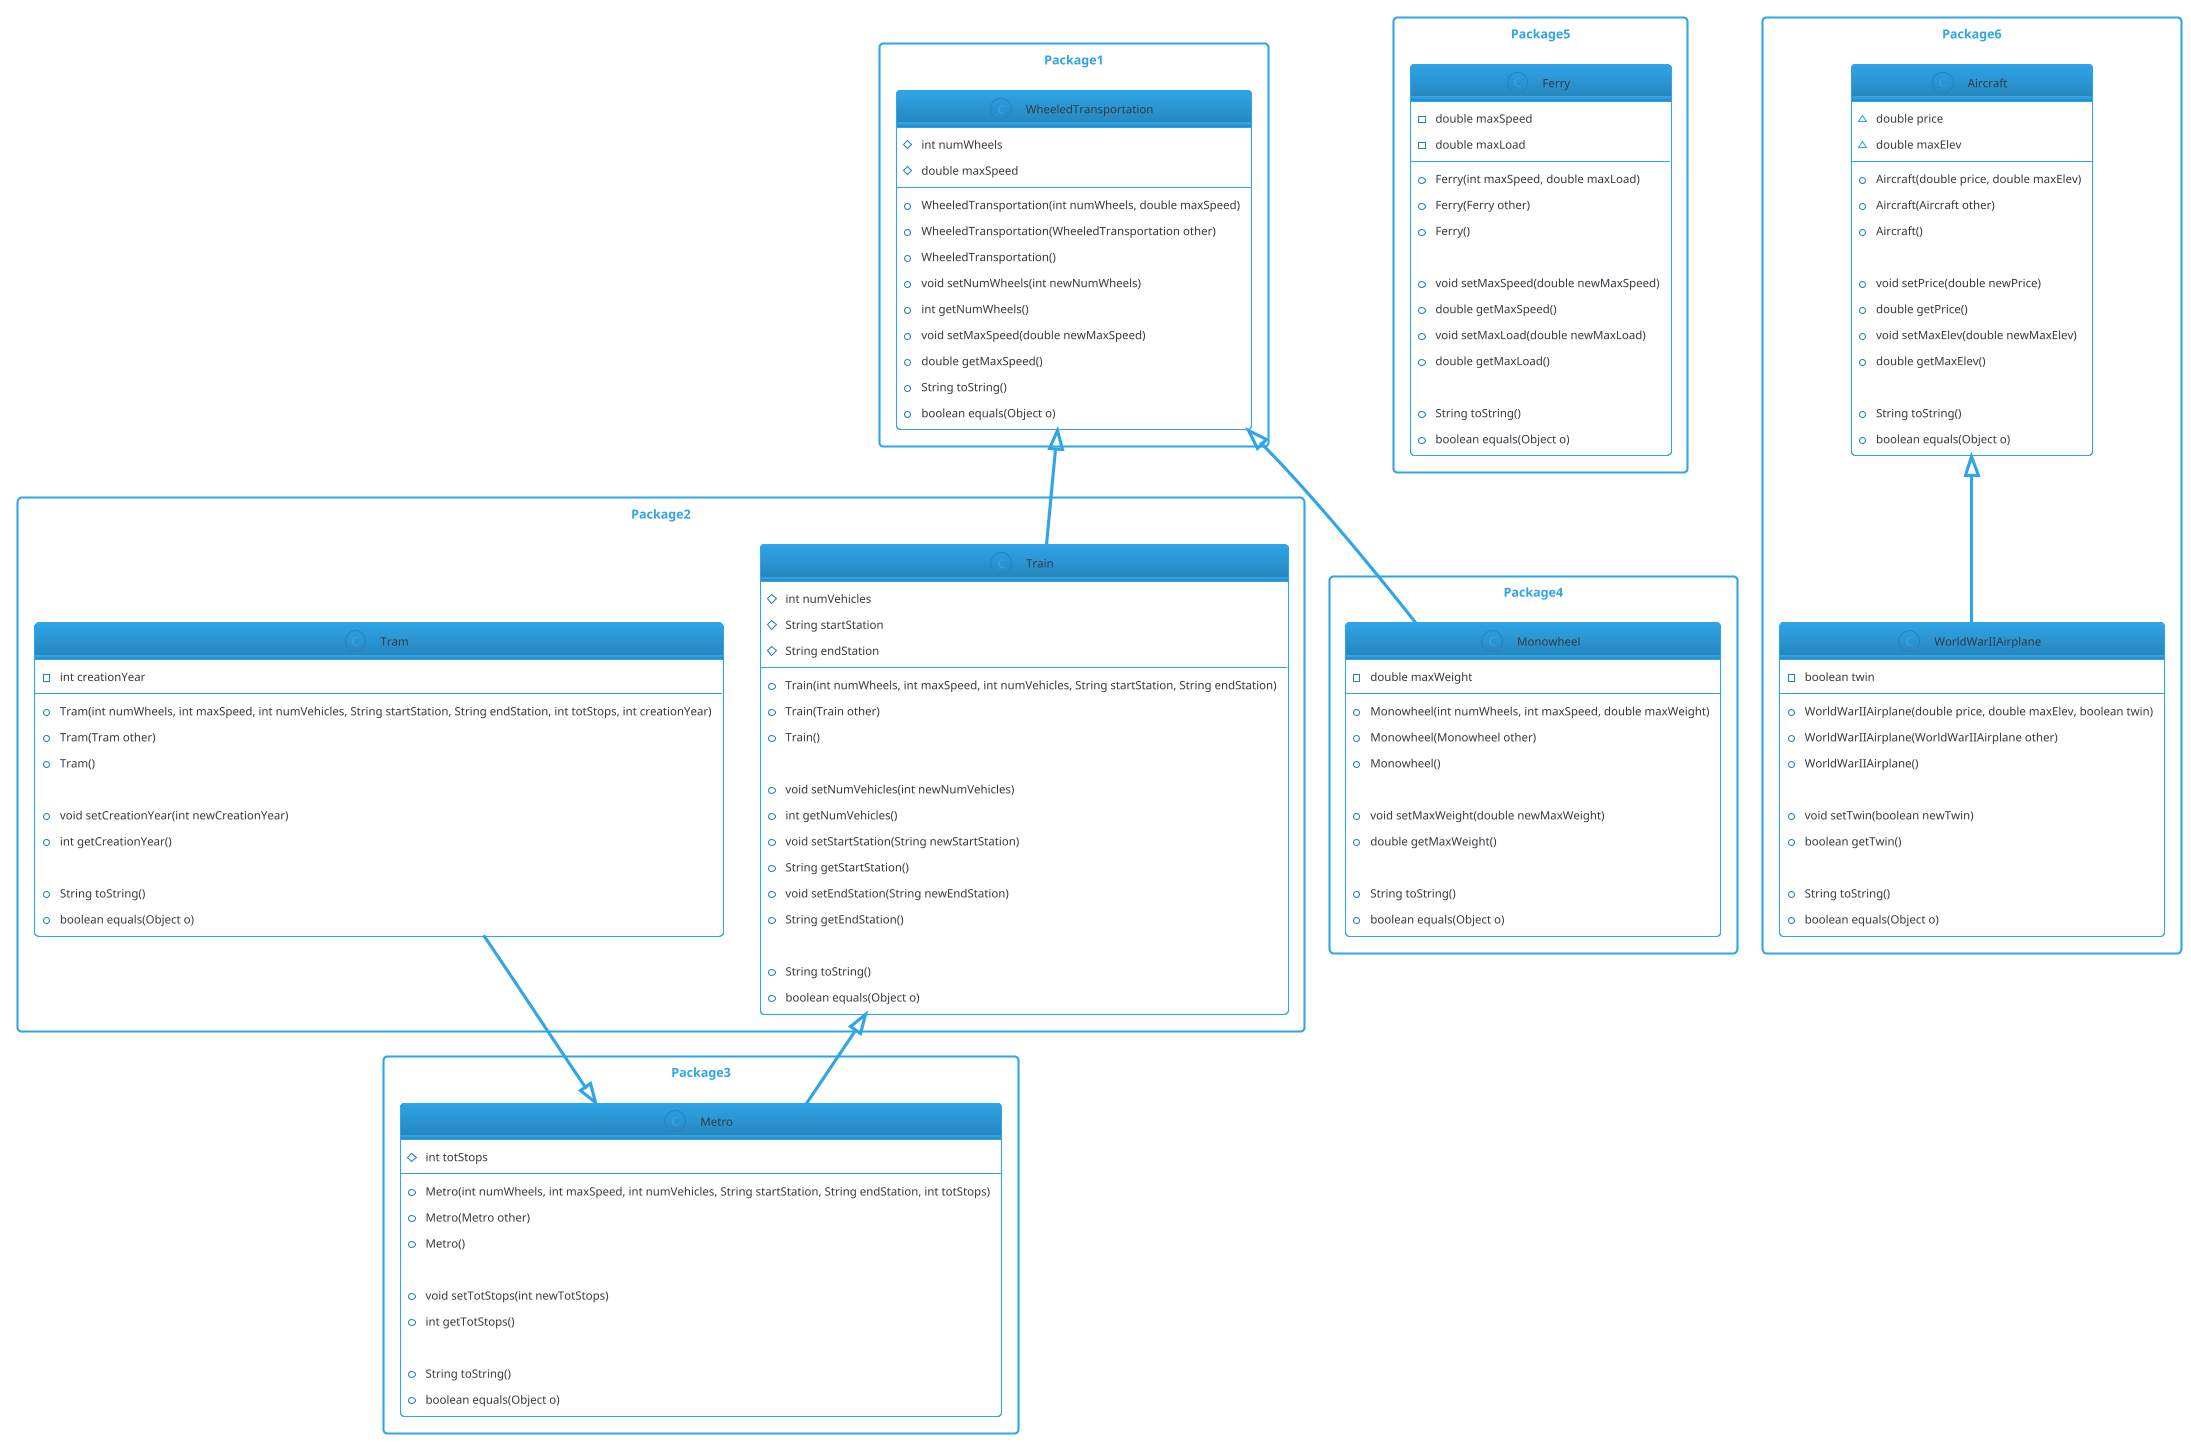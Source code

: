 @startuml Comp 4 Assignment 2

!theme cerulean-outline

rectangle Package1 {
    class WheeledTransportation {
    # int numWheels
    # double maxSpeed

    + WheeledTransportation(int numWheels, double maxSpeed)
    + WheeledTransportation(WheeledTransportation other)
    + WheeledTransportation()
    + void setNumWheels(int newNumWheels)
    + int getNumWheels()
    + void setMaxSpeed(double newMaxSpeed)
    + double getMaxSpeed()
    + String toString()
    + boolean equals(Object o)
    }
}

rectangle Package2 {
    class Train {
    # int numVehicles
    # String startStation
    # String endStation

    + Train(int numWheels, int maxSpeed, int numVehicles, String startStation, String endStation)
    + Train(Train other)
    + Train()

    + void setNumVehicles(int newNumVehicles)
    + int getNumVehicles()
    + void setStartStation(String newStartStation)
    + String getStartStation()
    + void setEndStation(String newEndStation)
    + String getEndStation()

    + String toString()
    + boolean equals(Object o)
    }

    class Tram{
        - int creationYear

        + Tram(int numWheels, int maxSpeed, int numVehicles, String startStation, String endStation, int totStops, int creationYear)
        + Tram(Tram other)
        + Tram()

        + void setCreationYear(int newCreationYear)
        + int getCreationYear()

        + String toString()
        + boolean equals(Object o)
    }
}

rectangle Package3 {
    class Metro {
    # int totStops

    + Metro(int numWheels, int maxSpeed, int numVehicles, String startStation, String endStation, int totStops)
    + Metro(Metro other)
    + Metro()

    + void setTotStops(int newTotStops)
    + int getTotStops()

    + String toString()
    + boolean equals(Object o)
    }
}

rectangle Package4 {
    class Monowheel{
    - double maxWeight

    + Monowheel(int numWheels, int maxSpeed, double maxWeight)
    + Monowheel(Monowheel other)
    + Monowheel()

    + void setMaxWeight(double newMaxWeight)
    + double getMaxWeight()

    + String toString()
    + boolean equals(Object o)
    }
}

rectangle Package5 {
    class Ferry{
    - double maxSpeed
    - double maxLoad

    + Ferry(int maxSpeed, double maxLoad)
    + Ferry(Ferry other)
    + Ferry()

    + void setMaxSpeed(double newMaxSpeed)
    + double getMaxSpeed()
    + void setMaxLoad(double newMaxLoad)
    + double getMaxLoad()

    + String toString()
    + boolean equals(Object o)
    }
}

rectangle Package6 {
    class Aircraft{
    ~ double price
    ~ double maxElev

    + Aircraft(double price, double maxElev)
    + Aircraft(Aircraft other)
    + Aircraft()

    + void setPrice(double newPrice)
    + double getPrice()
    + void setMaxElev(double newMaxElev)
    + double getMaxElev()

    + String toString()
    + boolean equals(Object o)
    }

    class WorldWarIIAirplane{
    - boolean twin

    + WorldWarIIAirplane(double price, double maxElev, boolean twin)
    + WorldWarIIAirplane(WorldWarIIAirplane other)
    + WorldWarIIAirplane()

    + void setTwin(boolean newTwin)
    + boolean getTwin()

    + String toString()
    + boolean equals(Object o)
    }
}




WheeledTransportation <|-- Train 
Train <|-- Metro
Metro <|-- Tram
WheeledTransportation <|-- Monowheel
Aircraft <|-- WorldWarIIAirplane

@enduml